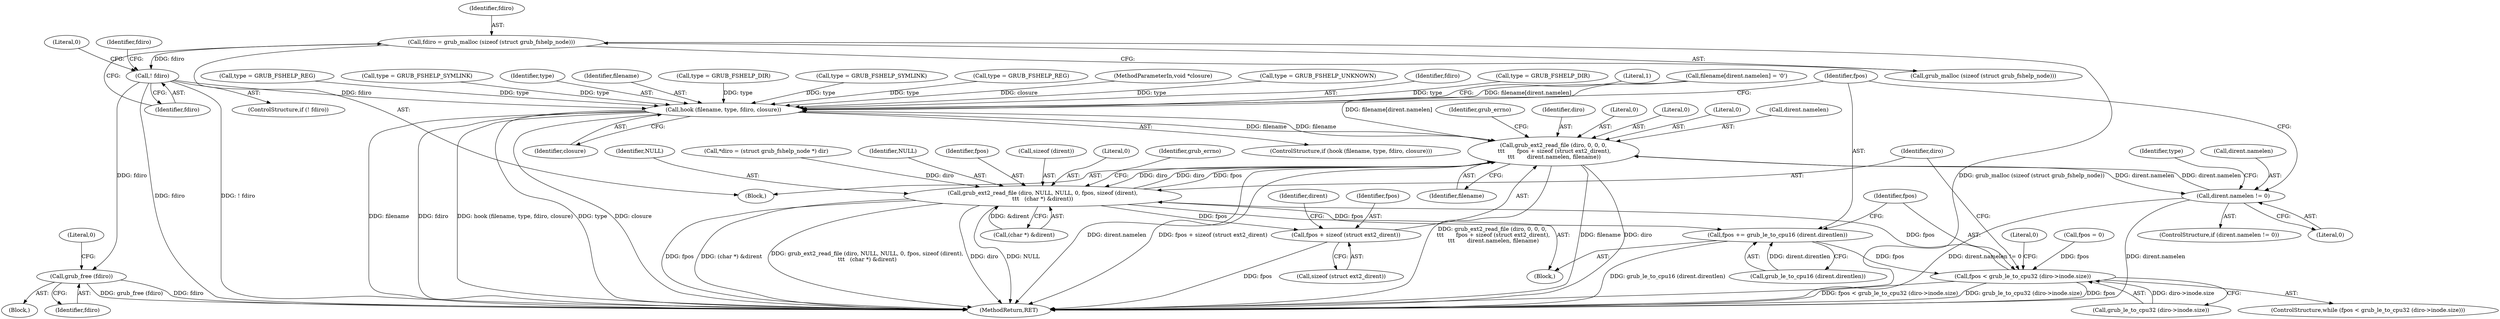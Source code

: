 digraph "1_radare2_796dd28aaa6b9fa76d99c42c4d5ff8b257cc2191_0@API" {
"1000205" [label="(Call,fdiro = grub_malloc (sizeof (struct grub_fshelp_node)))"];
"1000211" [label="(Call,! fdiro)"];
"1000295" [label="(Call,grub_free (fdiro))"];
"1000349" [label="(Call,hook (filename, type, fdiro, closure))"];
"1000188" [label="(Call,grub_ext2_read_file (diro, 0, 0, 0,\n \t\t\t       fpos + sizeof (struct ext2_dirent),\n \t\t\t       dirent.namelen, filename))"];
"1000151" [label="(Call,grub_ext2_read_file (diro, NULL, NULL, 0, fpos, sizeof (dirent),\n\t\t\t   (char *) &dirent))"];
"1000193" [label="(Call,fpos + sizeof (struct ext2_dirent))"];
"1000356" [label="(Call,fpos += grub_le_to_cpu16 (dirent.direntlen))"];
"1000141" [label="(Call,fpos < grub_le_to_cpu32 (diro->inode.size))"];
"1000176" [label="(Call,dirent.namelen != 0)"];
"1000214" [label="(Literal,0)"];
"1000353" [label="(Identifier,closure)"];
"1000193" [label="(Call,fpos + sizeof (struct ext2_dirent))"];
"1000142" [label="(Identifier,fpos)"];
"1000217" [label="(Identifier,fdiro)"];
"1000350" [label="(Identifier,filename)"];
"1000255" [label="(Call,type = GRUB_FSHELP_DIR)"];
"1000149" [label="(Block,)"];
"1000175" [label="(ControlStructure,if (dirent.namelen != 0))"];
"1000211" [label="(Call,! fdiro)"];
"1000200" [label="(Identifier,filename)"];
"1000207" [label="(Call,grub_malloc (sizeof (struct grub_fshelp_node)))"];
"1000265" [label="(Call,type = GRUB_FSHELP_SYMLINK)"];
"1000202" [label="(Identifier,grub_errno)"];
"1000295" [label="(Call,grub_free (fdiro))"];
"1000294" [label="(Block,)"];
"1000349" [label="(Call,hook (filename, type, fdiro, closure))"];
"1000298" [label="(Literal,0)"];
"1000212" [label="(Identifier,fdiro)"];
"1000345" [label="(Call,type = GRUB_FSHELP_REG)"];
"1000159" [label="(Call,(char *) &dirent)"];
"1000105" [label="(MethodParameterIn,void *closure)"];
"1000356" [label="(Call,fpos += grub_le_to_cpu16 (dirent.direntlen))"];
"1000358" [label="(Call,grub_le_to_cpu16 (dirent.direntlen))"];
"1000230" [label="(Call,filename[dirent.namelen] = '\0')"];
"1000156" [label="(Identifier,fpos)"];
"1000363" [label="(Literal,0)"];
"1000364" [label="(MethodReturn,RET)"];
"1000157" [label="(Call,sizeof (dirent))"];
"1000143" [label="(Call,grub_le_to_cpu32 (diro->inode.size))"];
"1000210" [label="(ControlStructure,if (! fdiro))"];
"1000108" [label="(Call,fpos = 0)"];
"1000180" [label="(Literal,0)"];
"1000296" [label="(Identifier,fdiro)"];
"1000155" [label="(Literal,0)"];
"1000206" [label="(Identifier,fdiro)"];
"1000189" [label="(Identifier,diro)"];
"1000186" [label="(Identifier,type)"];
"1000185" [label="(Call,type = GRUB_FSHELP_UNKNOWN)"];
"1000141" [label="(Call,fpos < grub_le_to_cpu32 (diro->inode.size))"];
"1000176" [label="(Call,dirent.namelen != 0)"];
"1000352" [label="(Identifier,fdiro)"];
"1000315" [label="(Call,type = GRUB_FSHELP_DIR)"];
"1000181" [label="(Block,)"];
"1000198" [label="(Identifier,dirent)"];
"1000355" [label="(Literal,1)"];
"1000188" [label="(Call,grub_ext2_read_file (diro, 0, 0, 0,\n \t\t\t       fpos + sizeof (struct ext2_dirent),\n \t\t\t       dirent.namelen, filename))"];
"1000191" [label="(Literal,0)"];
"1000192" [label="(Literal,0)"];
"1000190" [label="(Literal,0)"];
"1000275" [label="(Call,type = GRUB_FSHELP_REG)"];
"1000330" [label="(Call,type = GRUB_FSHELP_SYMLINK)"];
"1000152" [label="(Identifier,diro)"];
"1000177" [label="(Call,dirent.namelen)"];
"1000348" [label="(ControlStructure,if (hook (filename, type, fdiro, closure)))"];
"1000164" [label="(Identifier,grub_errno)"];
"1000205" [label="(Call,fdiro = grub_malloc (sizeof (struct grub_fshelp_node)))"];
"1000351" [label="(Identifier,type)"];
"1000154" [label="(Identifier,NULL)"];
"1000112" [label="(Call,*diro = (struct grub_fshelp_node *) dir)"];
"1000197" [label="(Call,dirent.namelen)"];
"1000195" [label="(Call,sizeof (struct ext2_dirent))"];
"1000140" [label="(ControlStructure,while (fpos < grub_le_to_cpu32 (diro->inode.size)))"];
"1000153" [label="(Identifier,NULL)"];
"1000194" [label="(Identifier,fpos)"];
"1000151" [label="(Call,grub_ext2_read_file (diro, NULL, NULL, 0, fpos, sizeof (dirent),\n\t\t\t   (char *) &dirent))"];
"1000357" [label="(Identifier,fpos)"];
"1000205" -> "1000181"  [label="AST: "];
"1000205" -> "1000207"  [label="CFG: "];
"1000206" -> "1000205"  [label="AST: "];
"1000207" -> "1000205"  [label="AST: "];
"1000212" -> "1000205"  [label="CFG: "];
"1000205" -> "1000364"  [label="DDG: grub_malloc (sizeof (struct grub_fshelp_node))"];
"1000205" -> "1000211"  [label="DDG: fdiro"];
"1000211" -> "1000210"  [label="AST: "];
"1000211" -> "1000212"  [label="CFG: "];
"1000212" -> "1000211"  [label="AST: "];
"1000214" -> "1000211"  [label="CFG: "];
"1000217" -> "1000211"  [label="CFG: "];
"1000211" -> "1000364"  [label="DDG: fdiro"];
"1000211" -> "1000364"  [label="DDG: ! fdiro"];
"1000211" -> "1000295"  [label="DDG: fdiro"];
"1000211" -> "1000349"  [label="DDG: fdiro"];
"1000295" -> "1000294"  [label="AST: "];
"1000295" -> "1000296"  [label="CFG: "];
"1000296" -> "1000295"  [label="AST: "];
"1000298" -> "1000295"  [label="CFG: "];
"1000295" -> "1000364"  [label="DDG: fdiro"];
"1000295" -> "1000364"  [label="DDG: grub_free (fdiro)"];
"1000349" -> "1000348"  [label="AST: "];
"1000349" -> "1000353"  [label="CFG: "];
"1000350" -> "1000349"  [label="AST: "];
"1000351" -> "1000349"  [label="AST: "];
"1000352" -> "1000349"  [label="AST: "];
"1000353" -> "1000349"  [label="AST: "];
"1000355" -> "1000349"  [label="CFG: "];
"1000357" -> "1000349"  [label="CFG: "];
"1000349" -> "1000364"  [label="DDG: hook (filename, type, fdiro, closure)"];
"1000349" -> "1000364"  [label="DDG: type"];
"1000349" -> "1000364"  [label="DDG: closure"];
"1000349" -> "1000364"  [label="DDG: filename"];
"1000349" -> "1000364"  [label="DDG: fdiro"];
"1000349" -> "1000188"  [label="DDG: filename"];
"1000188" -> "1000349"  [label="DDG: filename"];
"1000230" -> "1000349"  [label="DDG: filename[dirent.namelen]"];
"1000185" -> "1000349"  [label="DDG: type"];
"1000330" -> "1000349"  [label="DDG: type"];
"1000315" -> "1000349"  [label="DDG: type"];
"1000265" -> "1000349"  [label="DDG: type"];
"1000275" -> "1000349"  [label="DDG: type"];
"1000345" -> "1000349"  [label="DDG: type"];
"1000255" -> "1000349"  [label="DDG: type"];
"1000105" -> "1000349"  [label="DDG: closure"];
"1000188" -> "1000181"  [label="AST: "];
"1000188" -> "1000200"  [label="CFG: "];
"1000189" -> "1000188"  [label="AST: "];
"1000190" -> "1000188"  [label="AST: "];
"1000191" -> "1000188"  [label="AST: "];
"1000192" -> "1000188"  [label="AST: "];
"1000193" -> "1000188"  [label="AST: "];
"1000197" -> "1000188"  [label="AST: "];
"1000200" -> "1000188"  [label="AST: "];
"1000202" -> "1000188"  [label="CFG: "];
"1000188" -> "1000364"  [label="DDG: grub_ext2_read_file (diro, 0, 0, 0,\n \t\t\t       fpos + sizeof (struct ext2_dirent),\n \t\t\t       dirent.namelen, filename)"];
"1000188" -> "1000364"  [label="DDG: filename"];
"1000188" -> "1000364"  [label="DDG: diro"];
"1000188" -> "1000364"  [label="DDG: dirent.namelen"];
"1000188" -> "1000364"  [label="DDG: fpos + sizeof (struct ext2_dirent)"];
"1000188" -> "1000151"  [label="DDG: diro"];
"1000188" -> "1000176"  [label="DDG: dirent.namelen"];
"1000151" -> "1000188"  [label="DDG: diro"];
"1000151" -> "1000188"  [label="DDG: fpos"];
"1000176" -> "1000188"  [label="DDG: dirent.namelen"];
"1000230" -> "1000188"  [label="DDG: filename[dirent.namelen]"];
"1000151" -> "1000149"  [label="AST: "];
"1000151" -> "1000159"  [label="CFG: "];
"1000152" -> "1000151"  [label="AST: "];
"1000153" -> "1000151"  [label="AST: "];
"1000154" -> "1000151"  [label="AST: "];
"1000155" -> "1000151"  [label="AST: "];
"1000156" -> "1000151"  [label="AST: "];
"1000157" -> "1000151"  [label="AST: "];
"1000159" -> "1000151"  [label="AST: "];
"1000164" -> "1000151"  [label="CFG: "];
"1000151" -> "1000364"  [label="DDG: (char *) &dirent"];
"1000151" -> "1000364"  [label="DDG: grub_ext2_read_file (diro, NULL, NULL, 0, fpos, sizeof (dirent),\n\t\t\t   (char *) &dirent)"];
"1000151" -> "1000364"  [label="DDG: diro"];
"1000151" -> "1000364"  [label="DDG: NULL"];
"1000151" -> "1000364"  [label="DDG: fpos"];
"1000112" -> "1000151"  [label="DDG: diro"];
"1000141" -> "1000151"  [label="DDG: fpos"];
"1000159" -> "1000151"  [label="DDG: &dirent"];
"1000151" -> "1000193"  [label="DDG: fpos"];
"1000151" -> "1000356"  [label="DDG: fpos"];
"1000193" -> "1000195"  [label="CFG: "];
"1000194" -> "1000193"  [label="AST: "];
"1000195" -> "1000193"  [label="AST: "];
"1000198" -> "1000193"  [label="CFG: "];
"1000193" -> "1000364"  [label="DDG: fpos"];
"1000356" -> "1000149"  [label="AST: "];
"1000356" -> "1000358"  [label="CFG: "];
"1000357" -> "1000356"  [label="AST: "];
"1000358" -> "1000356"  [label="AST: "];
"1000142" -> "1000356"  [label="CFG: "];
"1000356" -> "1000364"  [label="DDG: grub_le_to_cpu16 (dirent.direntlen)"];
"1000356" -> "1000141"  [label="DDG: fpos"];
"1000358" -> "1000356"  [label="DDG: dirent.direntlen"];
"1000141" -> "1000140"  [label="AST: "];
"1000141" -> "1000143"  [label="CFG: "];
"1000142" -> "1000141"  [label="AST: "];
"1000143" -> "1000141"  [label="AST: "];
"1000152" -> "1000141"  [label="CFG: "];
"1000363" -> "1000141"  [label="CFG: "];
"1000141" -> "1000364"  [label="DDG: fpos"];
"1000141" -> "1000364"  [label="DDG: fpos < grub_le_to_cpu32 (diro->inode.size)"];
"1000141" -> "1000364"  [label="DDG: grub_le_to_cpu32 (diro->inode.size)"];
"1000108" -> "1000141"  [label="DDG: fpos"];
"1000143" -> "1000141"  [label="DDG: diro->inode.size"];
"1000176" -> "1000175"  [label="AST: "];
"1000176" -> "1000180"  [label="CFG: "];
"1000177" -> "1000176"  [label="AST: "];
"1000180" -> "1000176"  [label="AST: "];
"1000186" -> "1000176"  [label="CFG: "];
"1000357" -> "1000176"  [label="CFG: "];
"1000176" -> "1000364"  [label="DDG: dirent.namelen != 0"];
"1000176" -> "1000364"  [label="DDG: dirent.namelen"];
}
